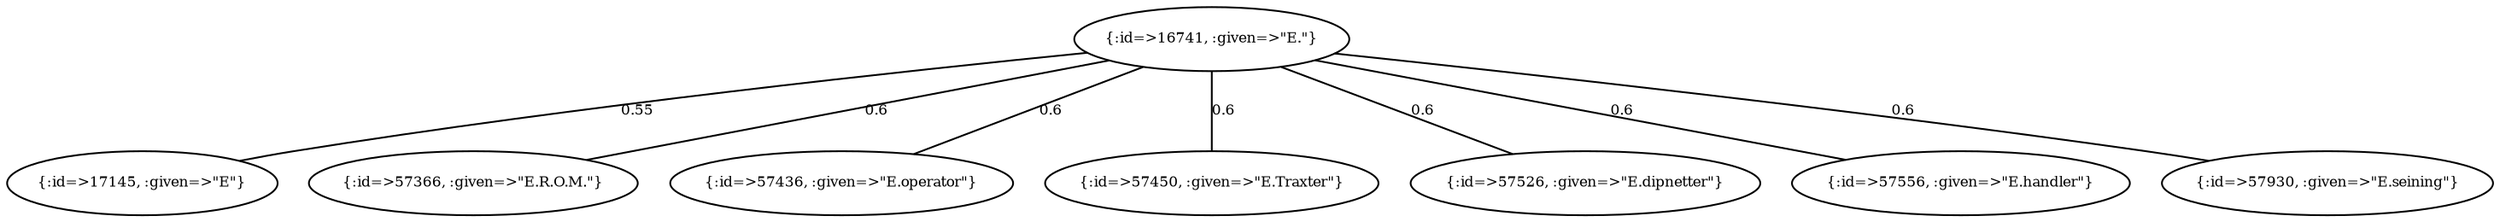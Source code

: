 graph Collector__WeightedGraph {
    "{:id=>16741, :given=>\"E.\"}" [
        fontsize = 8,
        label = "{:id=>16741, :given=>\"E.\"}"
    ]

    "{:id=>17145, :given=>\"E\"}" [
        fontsize = 8,
        label = "{:id=>17145, :given=>\"E\"}"
    ]

    "{:id=>57366, :given=>\"E.R.O.M.\"}" [
        fontsize = 8,
        label = "{:id=>57366, :given=>\"E.R.O.M.\"}"
    ]

    "{:id=>57436, :given=>\"E.operator\"}" [
        fontsize = 8,
        label = "{:id=>57436, :given=>\"E.operator\"}"
    ]

    "{:id=>57450, :given=>\"E.Traxter\"}" [
        fontsize = 8,
        label = "{:id=>57450, :given=>\"E.Traxter\"}"
    ]

    "{:id=>57526, :given=>\"E.dipnetter\"}" [
        fontsize = 8,
        label = "{:id=>57526, :given=>\"E.dipnetter\"}"
    ]

    "{:id=>57556, :given=>\"E.handler\"}" [
        fontsize = 8,
        label = "{:id=>57556, :given=>\"E.handler\"}"
    ]

    "{:id=>57930, :given=>\"E.seining\"}" [
        fontsize = 8,
        label = "{:id=>57930, :given=>\"E.seining\"}"
    ]

    "{:id=>16741, :given=>\"E.\"}" -- "{:id=>17145, :given=>\"E\"}" [
        fontsize = 8,
        label = 0.55
    ]

    "{:id=>16741, :given=>\"E.\"}" -- "{:id=>57366, :given=>\"E.R.O.M.\"}" [
        fontsize = 8,
        label = 0.6
    ]

    "{:id=>16741, :given=>\"E.\"}" -- "{:id=>57436, :given=>\"E.operator\"}" [
        fontsize = 8,
        label = 0.6
    ]

    "{:id=>16741, :given=>\"E.\"}" -- "{:id=>57450, :given=>\"E.Traxter\"}" [
        fontsize = 8,
        label = 0.6
    ]

    "{:id=>16741, :given=>\"E.\"}" -- "{:id=>57526, :given=>\"E.dipnetter\"}" [
        fontsize = 8,
        label = 0.6
    ]

    "{:id=>16741, :given=>\"E.\"}" -- "{:id=>57556, :given=>\"E.handler\"}" [
        fontsize = 8,
        label = 0.6
    ]

    "{:id=>16741, :given=>\"E.\"}" -- "{:id=>57930, :given=>\"E.seining\"}" [
        fontsize = 8,
        label = 0.6
    ]
}
